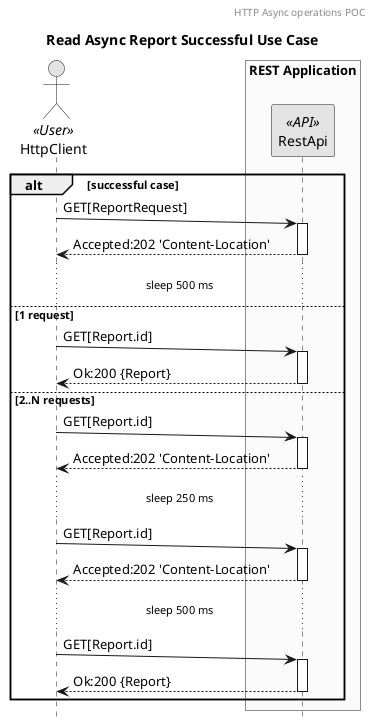 @startuml
skinparam monochrome true
skinparam BoxPadding 5
header HTTP Async operations POC
title Read Async Report Successful Use Case

hide footbox
actor HttpClient as user << User >>

box "REST Application" #FBFBFB
 participant "RestApi" as api << API >>
end box

alt successful case
user ->(5) api ++: GET[ReportRequest]
api --> user --: Accepted:202 'Content-Location'
...sleep 500 ms...
else 1 request
user ->(5) api ++: GET[Report.id]
api --> user --: Ok:200 {Report}
else 2..N requests
user ->(5) api ++: GET[Report.id]
api --> user --: Accepted:202 'Content-Location'
...sleep 250 ms...
user ->(5) api ++: GET[Report.id]
api --> user --: Accepted:202 'Content-Location'
...sleep 500 ms...
user ->(5) api ++: GET[Report.id]
api --> user --: Ok:200 {Report}

end
@enduml